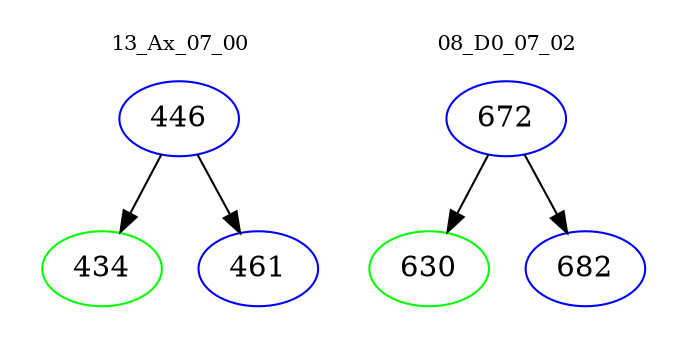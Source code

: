 digraph{
subgraph cluster_0 {
color = white
label = "13_Ax_07_00";
fontsize=10;
T0_446 [label="446", color="blue"]
T0_446 -> T0_434 [color="black"]
T0_434 [label="434", color="green"]
T0_446 -> T0_461 [color="black"]
T0_461 [label="461", color="blue"]
}
subgraph cluster_1 {
color = white
label = "08_D0_07_02";
fontsize=10;
T1_672 [label="672", color="blue"]
T1_672 -> T1_630 [color="black"]
T1_630 [label="630", color="green"]
T1_672 -> T1_682 [color="black"]
T1_682 [label="682", color="blue"]
}
}
